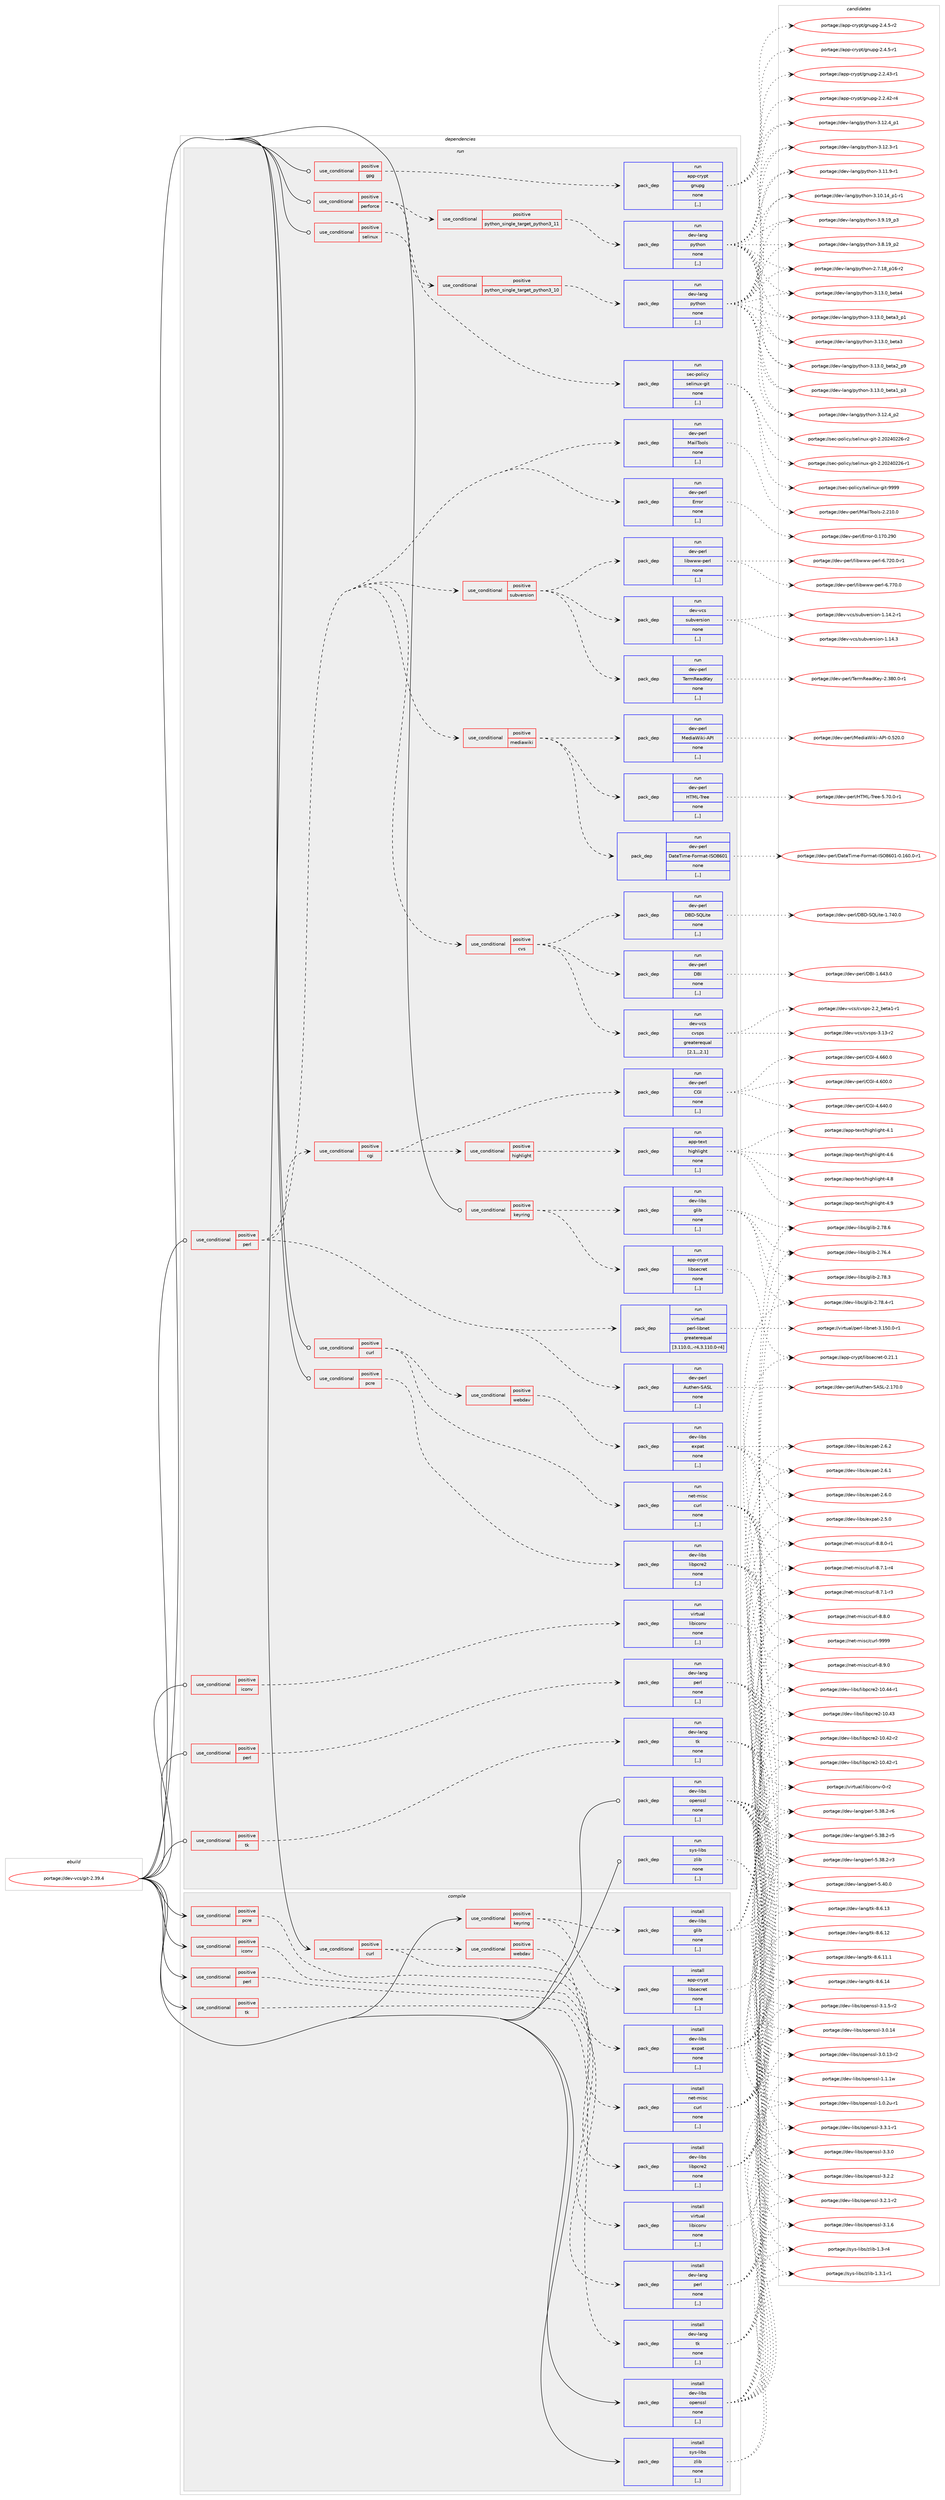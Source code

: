 digraph prolog {

# *************
# Graph options
# *************

newrank=true;
concentrate=true;
compound=true;
graph [rankdir=LR,fontname=Helvetica,fontsize=10,ranksep=1.5];#, ranksep=2.5, nodesep=0.2];
edge  [arrowhead=vee];
node  [fontname=Helvetica,fontsize=10];

# **********
# The ebuild
# **********

subgraph cluster_leftcol {
color=gray;
label=<<i>ebuild</i>>;
id [label="portage://dev-vcs/git-2.39.4", color=red, width=4, href="../dev-vcs/git-2.39.4.svg"];
}

# ****************
# The dependencies
# ****************

subgraph cluster_midcol {
color=gray;
label=<<i>dependencies</i>>;
subgraph cluster_compile {
fillcolor="#eeeeee";
style=filled;
label=<<i>compile</i>>;
subgraph cond62361 {
dependency221526 [label=<<TABLE BORDER="0" CELLBORDER="1" CELLSPACING="0" CELLPADDING="4"><TR><TD ROWSPAN="3" CELLPADDING="10">use_conditional</TD></TR><TR><TD>positive</TD></TR><TR><TD>curl</TD></TR></TABLE>>, shape=none, color=red];
subgraph pack157703 {
dependency221527 [label=<<TABLE BORDER="0" CELLBORDER="1" CELLSPACING="0" CELLPADDING="4" WIDTH="220"><TR><TD ROWSPAN="6" CELLPADDING="30">pack_dep</TD></TR><TR><TD WIDTH="110">install</TD></TR><TR><TD>net-misc</TD></TR><TR><TD>curl</TD></TR><TR><TD>none</TD></TR><TR><TD>[,,]</TD></TR></TABLE>>, shape=none, color=blue];
}
dependency221526:e -> dependency221527:w [weight=20,style="dashed",arrowhead="vee"];
subgraph cond62362 {
dependency221528 [label=<<TABLE BORDER="0" CELLBORDER="1" CELLSPACING="0" CELLPADDING="4"><TR><TD ROWSPAN="3" CELLPADDING="10">use_conditional</TD></TR><TR><TD>positive</TD></TR><TR><TD>webdav</TD></TR></TABLE>>, shape=none, color=red];
subgraph pack157704 {
dependency221529 [label=<<TABLE BORDER="0" CELLBORDER="1" CELLSPACING="0" CELLPADDING="4" WIDTH="220"><TR><TD ROWSPAN="6" CELLPADDING="30">pack_dep</TD></TR><TR><TD WIDTH="110">install</TD></TR><TR><TD>dev-libs</TD></TR><TR><TD>expat</TD></TR><TR><TD>none</TD></TR><TR><TD>[,,]</TD></TR></TABLE>>, shape=none, color=blue];
}
dependency221528:e -> dependency221529:w [weight=20,style="dashed",arrowhead="vee"];
}
dependency221526:e -> dependency221528:w [weight=20,style="dashed",arrowhead="vee"];
}
id:e -> dependency221526:w [weight=20,style="solid",arrowhead="vee"];
subgraph cond62363 {
dependency221530 [label=<<TABLE BORDER="0" CELLBORDER="1" CELLSPACING="0" CELLPADDING="4"><TR><TD ROWSPAN="3" CELLPADDING="10">use_conditional</TD></TR><TR><TD>positive</TD></TR><TR><TD>iconv</TD></TR></TABLE>>, shape=none, color=red];
subgraph pack157705 {
dependency221531 [label=<<TABLE BORDER="0" CELLBORDER="1" CELLSPACING="0" CELLPADDING="4" WIDTH="220"><TR><TD ROWSPAN="6" CELLPADDING="30">pack_dep</TD></TR><TR><TD WIDTH="110">install</TD></TR><TR><TD>virtual</TD></TR><TR><TD>libiconv</TD></TR><TR><TD>none</TD></TR><TR><TD>[,,]</TD></TR></TABLE>>, shape=none, color=blue];
}
dependency221530:e -> dependency221531:w [weight=20,style="dashed",arrowhead="vee"];
}
id:e -> dependency221530:w [weight=20,style="solid",arrowhead="vee"];
subgraph cond62364 {
dependency221532 [label=<<TABLE BORDER="0" CELLBORDER="1" CELLSPACING="0" CELLPADDING="4"><TR><TD ROWSPAN="3" CELLPADDING="10">use_conditional</TD></TR><TR><TD>positive</TD></TR><TR><TD>keyring</TD></TR></TABLE>>, shape=none, color=red];
subgraph pack157706 {
dependency221533 [label=<<TABLE BORDER="0" CELLBORDER="1" CELLSPACING="0" CELLPADDING="4" WIDTH="220"><TR><TD ROWSPAN="6" CELLPADDING="30">pack_dep</TD></TR><TR><TD WIDTH="110">install</TD></TR><TR><TD>app-crypt</TD></TR><TR><TD>libsecret</TD></TR><TR><TD>none</TD></TR><TR><TD>[,,]</TD></TR></TABLE>>, shape=none, color=blue];
}
dependency221532:e -> dependency221533:w [weight=20,style="dashed",arrowhead="vee"];
subgraph pack157707 {
dependency221534 [label=<<TABLE BORDER="0" CELLBORDER="1" CELLSPACING="0" CELLPADDING="4" WIDTH="220"><TR><TD ROWSPAN="6" CELLPADDING="30">pack_dep</TD></TR><TR><TD WIDTH="110">install</TD></TR><TR><TD>dev-libs</TD></TR><TR><TD>glib</TD></TR><TR><TD>none</TD></TR><TR><TD>[,,]</TD></TR></TABLE>>, shape=none, color=blue];
}
dependency221532:e -> dependency221534:w [weight=20,style="dashed",arrowhead="vee"];
}
id:e -> dependency221532:w [weight=20,style="solid",arrowhead="vee"];
subgraph cond62365 {
dependency221535 [label=<<TABLE BORDER="0" CELLBORDER="1" CELLSPACING="0" CELLPADDING="4"><TR><TD ROWSPAN="3" CELLPADDING="10">use_conditional</TD></TR><TR><TD>positive</TD></TR><TR><TD>pcre</TD></TR></TABLE>>, shape=none, color=red];
subgraph pack157708 {
dependency221536 [label=<<TABLE BORDER="0" CELLBORDER="1" CELLSPACING="0" CELLPADDING="4" WIDTH="220"><TR><TD ROWSPAN="6" CELLPADDING="30">pack_dep</TD></TR><TR><TD WIDTH="110">install</TD></TR><TR><TD>dev-libs</TD></TR><TR><TD>libpcre2</TD></TR><TR><TD>none</TD></TR><TR><TD>[,,]</TD></TR></TABLE>>, shape=none, color=blue];
}
dependency221535:e -> dependency221536:w [weight=20,style="dashed",arrowhead="vee"];
}
id:e -> dependency221535:w [weight=20,style="solid",arrowhead="vee"];
subgraph cond62366 {
dependency221537 [label=<<TABLE BORDER="0" CELLBORDER="1" CELLSPACING="0" CELLPADDING="4"><TR><TD ROWSPAN="3" CELLPADDING="10">use_conditional</TD></TR><TR><TD>positive</TD></TR><TR><TD>perl</TD></TR></TABLE>>, shape=none, color=red];
subgraph pack157709 {
dependency221538 [label=<<TABLE BORDER="0" CELLBORDER="1" CELLSPACING="0" CELLPADDING="4" WIDTH="220"><TR><TD ROWSPAN="6" CELLPADDING="30">pack_dep</TD></TR><TR><TD WIDTH="110">install</TD></TR><TR><TD>dev-lang</TD></TR><TR><TD>perl</TD></TR><TR><TD>none</TD></TR><TR><TD>[,,]</TD></TR></TABLE>>, shape=none, color=blue];
}
dependency221537:e -> dependency221538:w [weight=20,style="dashed",arrowhead="vee"];
}
id:e -> dependency221537:w [weight=20,style="solid",arrowhead="vee"];
subgraph cond62367 {
dependency221539 [label=<<TABLE BORDER="0" CELLBORDER="1" CELLSPACING="0" CELLPADDING="4"><TR><TD ROWSPAN="3" CELLPADDING="10">use_conditional</TD></TR><TR><TD>positive</TD></TR><TR><TD>tk</TD></TR></TABLE>>, shape=none, color=red];
subgraph pack157710 {
dependency221540 [label=<<TABLE BORDER="0" CELLBORDER="1" CELLSPACING="0" CELLPADDING="4" WIDTH="220"><TR><TD ROWSPAN="6" CELLPADDING="30">pack_dep</TD></TR><TR><TD WIDTH="110">install</TD></TR><TR><TD>dev-lang</TD></TR><TR><TD>tk</TD></TR><TR><TD>none</TD></TR><TR><TD>[,,]</TD></TR></TABLE>>, shape=none, color=blue];
}
dependency221539:e -> dependency221540:w [weight=20,style="dashed",arrowhead="vee"];
}
id:e -> dependency221539:w [weight=20,style="solid",arrowhead="vee"];
subgraph pack157711 {
dependency221541 [label=<<TABLE BORDER="0" CELLBORDER="1" CELLSPACING="0" CELLPADDING="4" WIDTH="220"><TR><TD ROWSPAN="6" CELLPADDING="30">pack_dep</TD></TR><TR><TD WIDTH="110">install</TD></TR><TR><TD>dev-libs</TD></TR><TR><TD>openssl</TD></TR><TR><TD>none</TD></TR><TR><TD>[,,]</TD></TR></TABLE>>, shape=none, color=blue];
}
id:e -> dependency221541:w [weight=20,style="solid",arrowhead="vee"];
subgraph pack157712 {
dependency221542 [label=<<TABLE BORDER="0" CELLBORDER="1" CELLSPACING="0" CELLPADDING="4" WIDTH="220"><TR><TD ROWSPAN="6" CELLPADDING="30">pack_dep</TD></TR><TR><TD WIDTH="110">install</TD></TR><TR><TD>sys-libs</TD></TR><TR><TD>zlib</TD></TR><TR><TD>none</TD></TR><TR><TD>[,,]</TD></TR></TABLE>>, shape=none, color=blue];
}
id:e -> dependency221542:w [weight=20,style="solid",arrowhead="vee"];
}
subgraph cluster_compileandrun {
fillcolor="#eeeeee";
style=filled;
label=<<i>compile and run</i>>;
}
subgraph cluster_run {
fillcolor="#eeeeee";
style=filled;
label=<<i>run</i>>;
subgraph cond62368 {
dependency221543 [label=<<TABLE BORDER="0" CELLBORDER="1" CELLSPACING="0" CELLPADDING="4"><TR><TD ROWSPAN="3" CELLPADDING="10">use_conditional</TD></TR><TR><TD>positive</TD></TR><TR><TD>curl</TD></TR></TABLE>>, shape=none, color=red];
subgraph pack157713 {
dependency221544 [label=<<TABLE BORDER="0" CELLBORDER="1" CELLSPACING="0" CELLPADDING="4" WIDTH="220"><TR><TD ROWSPAN="6" CELLPADDING="30">pack_dep</TD></TR><TR><TD WIDTH="110">run</TD></TR><TR><TD>net-misc</TD></TR><TR><TD>curl</TD></TR><TR><TD>none</TD></TR><TR><TD>[,,]</TD></TR></TABLE>>, shape=none, color=blue];
}
dependency221543:e -> dependency221544:w [weight=20,style="dashed",arrowhead="vee"];
subgraph cond62369 {
dependency221545 [label=<<TABLE BORDER="0" CELLBORDER="1" CELLSPACING="0" CELLPADDING="4"><TR><TD ROWSPAN="3" CELLPADDING="10">use_conditional</TD></TR><TR><TD>positive</TD></TR><TR><TD>webdav</TD></TR></TABLE>>, shape=none, color=red];
subgraph pack157714 {
dependency221546 [label=<<TABLE BORDER="0" CELLBORDER="1" CELLSPACING="0" CELLPADDING="4" WIDTH="220"><TR><TD ROWSPAN="6" CELLPADDING="30">pack_dep</TD></TR><TR><TD WIDTH="110">run</TD></TR><TR><TD>dev-libs</TD></TR><TR><TD>expat</TD></TR><TR><TD>none</TD></TR><TR><TD>[,,]</TD></TR></TABLE>>, shape=none, color=blue];
}
dependency221545:e -> dependency221546:w [weight=20,style="dashed",arrowhead="vee"];
}
dependency221543:e -> dependency221545:w [weight=20,style="dashed",arrowhead="vee"];
}
id:e -> dependency221543:w [weight=20,style="solid",arrowhead="odot"];
subgraph cond62370 {
dependency221547 [label=<<TABLE BORDER="0" CELLBORDER="1" CELLSPACING="0" CELLPADDING="4"><TR><TD ROWSPAN="3" CELLPADDING="10">use_conditional</TD></TR><TR><TD>positive</TD></TR><TR><TD>gpg</TD></TR></TABLE>>, shape=none, color=red];
subgraph pack157715 {
dependency221548 [label=<<TABLE BORDER="0" CELLBORDER="1" CELLSPACING="0" CELLPADDING="4" WIDTH="220"><TR><TD ROWSPAN="6" CELLPADDING="30">pack_dep</TD></TR><TR><TD WIDTH="110">run</TD></TR><TR><TD>app-crypt</TD></TR><TR><TD>gnupg</TD></TR><TR><TD>none</TD></TR><TR><TD>[,,]</TD></TR></TABLE>>, shape=none, color=blue];
}
dependency221547:e -> dependency221548:w [weight=20,style="dashed",arrowhead="vee"];
}
id:e -> dependency221547:w [weight=20,style="solid",arrowhead="odot"];
subgraph cond62371 {
dependency221549 [label=<<TABLE BORDER="0" CELLBORDER="1" CELLSPACING="0" CELLPADDING="4"><TR><TD ROWSPAN="3" CELLPADDING="10">use_conditional</TD></TR><TR><TD>positive</TD></TR><TR><TD>iconv</TD></TR></TABLE>>, shape=none, color=red];
subgraph pack157716 {
dependency221550 [label=<<TABLE BORDER="0" CELLBORDER="1" CELLSPACING="0" CELLPADDING="4" WIDTH="220"><TR><TD ROWSPAN="6" CELLPADDING="30">pack_dep</TD></TR><TR><TD WIDTH="110">run</TD></TR><TR><TD>virtual</TD></TR><TR><TD>libiconv</TD></TR><TR><TD>none</TD></TR><TR><TD>[,,]</TD></TR></TABLE>>, shape=none, color=blue];
}
dependency221549:e -> dependency221550:w [weight=20,style="dashed",arrowhead="vee"];
}
id:e -> dependency221549:w [weight=20,style="solid",arrowhead="odot"];
subgraph cond62372 {
dependency221551 [label=<<TABLE BORDER="0" CELLBORDER="1" CELLSPACING="0" CELLPADDING="4"><TR><TD ROWSPAN="3" CELLPADDING="10">use_conditional</TD></TR><TR><TD>positive</TD></TR><TR><TD>keyring</TD></TR></TABLE>>, shape=none, color=red];
subgraph pack157717 {
dependency221552 [label=<<TABLE BORDER="0" CELLBORDER="1" CELLSPACING="0" CELLPADDING="4" WIDTH="220"><TR><TD ROWSPAN="6" CELLPADDING="30">pack_dep</TD></TR><TR><TD WIDTH="110">run</TD></TR><TR><TD>app-crypt</TD></TR><TR><TD>libsecret</TD></TR><TR><TD>none</TD></TR><TR><TD>[,,]</TD></TR></TABLE>>, shape=none, color=blue];
}
dependency221551:e -> dependency221552:w [weight=20,style="dashed",arrowhead="vee"];
subgraph pack157718 {
dependency221553 [label=<<TABLE BORDER="0" CELLBORDER="1" CELLSPACING="0" CELLPADDING="4" WIDTH="220"><TR><TD ROWSPAN="6" CELLPADDING="30">pack_dep</TD></TR><TR><TD WIDTH="110">run</TD></TR><TR><TD>dev-libs</TD></TR><TR><TD>glib</TD></TR><TR><TD>none</TD></TR><TR><TD>[,,]</TD></TR></TABLE>>, shape=none, color=blue];
}
dependency221551:e -> dependency221553:w [weight=20,style="dashed",arrowhead="vee"];
}
id:e -> dependency221551:w [weight=20,style="solid",arrowhead="odot"];
subgraph cond62373 {
dependency221554 [label=<<TABLE BORDER="0" CELLBORDER="1" CELLSPACING="0" CELLPADDING="4"><TR><TD ROWSPAN="3" CELLPADDING="10">use_conditional</TD></TR><TR><TD>positive</TD></TR><TR><TD>pcre</TD></TR></TABLE>>, shape=none, color=red];
subgraph pack157719 {
dependency221555 [label=<<TABLE BORDER="0" CELLBORDER="1" CELLSPACING="0" CELLPADDING="4" WIDTH="220"><TR><TD ROWSPAN="6" CELLPADDING="30">pack_dep</TD></TR><TR><TD WIDTH="110">run</TD></TR><TR><TD>dev-libs</TD></TR><TR><TD>libpcre2</TD></TR><TR><TD>none</TD></TR><TR><TD>[,,]</TD></TR></TABLE>>, shape=none, color=blue];
}
dependency221554:e -> dependency221555:w [weight=20,style="dashed",arrowhead="vee"];
}
id:e -> dependency221554:w [weight=20,style="solid",arrowhead="odot"];
subgraph cond62374 {
dependency221556 [label=<<TABLE BORDER="0" CELLBORDER="1" CELLSPACING="0" CELLPADDING="4"><TR><TD ROWSPAN="3" CELLPADDING="10">use_conditional</TD></TR><TR><TD>positive</TD></TR><TR><TD>perforce</TD></TR></TABLE>>, shape=none, color=red];
subgraph cond62375 {
dependency221557 [label=<<TABLE BORDER="0" CELLBORDER="1" CELLSPACING="0" CELLPADDING="4"><TR><TD ROWSPAN="3" CELLPADDING="10">use_conditional</TD></TR><TR><TD>positive</TD></TR><TR><TD>python_single_target_python3_10</TD></TR></TABLE>>, shape=none, color=red];
subgraph pack157720 {
dependency221558 [label=<<TABLE BORDER="0" CELLBORDER="1" CELLSPACING="0" CELLPADDING="4" WIDTH="220"><TR><TD ROWSPAN="6" CELLPADDING="30">pack_dep</TD></TR><TR><TD WIDTH="110">run</TD></TR><TR><TD>dev-lang</TD></TR><TR><TD>python</TD></TR><TR><TD>none</TD></TR><TR><TD>[,,]</TD></TR></TABLE>>, shape=none, color=blue];
}
dependency221557:e -> dependency221558:w [weight=20,style="dashed",arrowhead="vee"];
}
dependency221556:e -> dependency221557:w [weight=20,style="dashed",arrowhead="vee"];
subgraph cond62376 {
dependency221559 [label=<<TABLE BORDER="0" CELLBORDER="1" CELLSPACING="0" CELLPADDING="4"><TR><TD ROWSPAN="3" CELLPADDING="10">use_conditional</TD></TR><TR><TD>positive</TD></TR><TR><TD>python_single_target_python3_11</TD></TR></TABLE>>, shape=none, color=red];
subgraph pack157721 {
dependency221560 [label=<<TABLE BORDER="0" CELLBORDER="1" CELLSPACING="0" CELLPADDING="4" WIDTH="220"><TR><TD ROWSPAN="6" CELLPADDING="30">pack_dep</TD></TR><TR><TD WIDTH="110">run</TD></TR><TR><TD>dev-lang</TD></TR><TR><TD>python</TD></TR><TR><TD>none</TD></TR><TR><TD>[,,]</TD></TR></TABLE>>, shape=none, color=blue];
}
dependency221559:e -> dependency221560:w [weight=20,style="dashed",arrowhead="vee"];
}
dependency221556:e -> dependency221559:w [weight=20,style="dashed",arrowhead="vee"];
}
id:e -> dependency221556:w [weight=20,style="solid",arrowhead="odot"];
subgraph cond62377 {
dependency221561 [label=<<TABLE BORDER="0" CELLBORDER="1" CELLSPACING="0" CELLPADDING="4"><TR><TD ROWSPAN="3" CELLPADDING="10">use_conditional</TD></TR><TR><TD>positive</TD></TR><TR><TD>perl</TD></TR></TABLE>>, shape=none, color=red];
subgraph pack157722 {
dependency221562 [label=<<TABLE BORDER="0" CELLBORDER="1" CELLSPACING="0" CELLPADDING="4" WIDTH="220"><TR><TD ROWSPAN="6" CELLPADDING="30">pack_dep</TD></TR><TR><TD WIDTH="110">run</TD></TR><TR><TD>dev-lang</TD></TR><TR><TD>perl</TD></TR><TR><TD>none</TD></TR><TR><TD>[,,]</TD></TR></TABLE>>, shape=none, color=blue];
}
dependency221561:e -> dependency221562:w [weight=20,style="dashed",arrowhead="vee"];
}
id:e -> dependency221561:w [weight=20,style="solid",arrowhead="odot"];
subgraph cond62378 {
dependency221563 [label=<<TABLE BORDER="0" CELLBORDER="1" CELLSPACING="0" CELLPADDING="4"><TR><TD ROWSPAN="3" CELLPADDING="10">use_conditional</TD></TR><TR><TD>positive</TD></TR><TR><TD>perl</TD></TR></TABLE>>, shape=none, color=red];
subgraph pack157723 {
dependency221564 [label=<<TABLE BORDER="0" CELLBORDER="1" CELLSPACING="0" CELLPADDING="4" WIDTH="220"><TR><TD ROWSPAN="6" CELLPADDING="30">pack_dep</TD></TR><TR><TD WIDTH="110">run</TD></TR><TR><TD>dev-perl</TD></TR><TR><TD>Error</TD></TR><TR><TD>none</TD></TR><TR><TD>[,,]</TD></TR></TABLE>>, shape=none, color=blue];
}
dependency221563:e -> dependency221564:w [weight=20,style="dashed",arrowhead="vee"];
subgraph pack157724 {
dependency221565 [label=<<TABLE BORDER="0" CELLBORDER="1" CELLSPACING="0" CELLPADDING="4" WIDTH="220"><TR><TD ROWSPAN="6" CELLPADDING="30">pack_dep</TD></TR><TR><TD WIDTH="110">run</TD></TR><TR><TD>dev-perl</TD></TR><TR><TD>MailTools</TD></TR><TR><TD>none</TD></TR><TR><TD>[,,]</TD></TR></TABLE>>, shape=none, color=blue];
}
dependency221563:e -> dependency221565:w [weight=20,style="dashed",arrowhead="vee"];
subgraph pack157725 {
dependency221566 [label=<<TABLE BORDER="0" CELLBORDER="1" CELLSPACING="0" CELLPADDING="4" WIDTH="220"><TR><TD ROWSPAN="6" CELLPADDING="30">pack_dep</TD></TR><TR><TD WIDTH="110">run</TD></TR><TR><TD>dev-perl</TD></TR><TR><TD>Authen-SASL</TD></TR><TR><TD>none</TD></TR><TR><TD>[,,]</TD></TR></TABLE>>, shape=none, color=blue];
}
dependency221563:e -> dependency221566:w [weight=20,style="dashed",arrowhead="vee"];
subgraph pack157726 {
dependency221567 [label=<<TABLE BORDER="0" CELLBORDER="1" CELLSPACING="0" CELLPADDING="4" WIDTH="220"><TR><TD ROWSPAN="6" CELLPADDING="30">pack_dep</TD></TR><TR><TD WIDTH="110">run</TD></TR><TR><TD>virtual</TD></TR><TR><TD>perl-libnet</TD></TR><TR><TD>greaterequal</TD></TR><TR><TD>[3.110.0,,-r4,3.110.0-r4]</TD></TR></TABLE>>, shape=none, color=blue];
}
dependency221563:e -> dependency221567:w [weight=20,style="dashed",arrowhead="vee"];
subgraph cond62379 {
dependency221568 [label=<<TABLE BORDER="0" CELLBORDER="1" CELLSPACING="0" CELLPADDING="4"><TR><TD ROWSPAN="3" CELLPADDING="10">use_conditional</TD></TR><TR><TD>positive</TD></TR><TR><TD>cgi</TD></TR></TABLE>>, shape=none, color=red];
subgraph pack157727 {
dependency221569 [label=<<TABLE BORDER="0" CELLBORDER="1" CELLSPACING="0" CELLPADDING="4" WIDTH="220"><TR><TD ROWSPAN="6" CELLPADDING="30">pack_dep</TD></TR><TR><TD WIDTH="110">run</TD></TR><TR><TD>dev-perl</TD></TR><TR><TD>CGI</TD></TR><TR><TD>none</TD></TR><TR><TD>[,,]</TD></TR></TABLE>>, shape=none, color=blue];
}
dependency221568:e -> dependency221569:w [weight=20,style="dashed",arrowhead="vee"];
subgraph cond62380 {
dependency221570 [label=<<TABLE BORDER="0" CELLBORDER="1" CELLSPACING="0" CELLPADDING="4"><TR><TD ROWSPAN="3" CELLPADDING="10">use_conditional</TD></TR><TR><TD>positive</TD></TR><TR><TD>highlight</TD></TR></TABLE>>, shape=none, color=red];
subgraph pack157728 {
dependency221571 [label=<<TABLE BORDER="0" CELLBORDER="1" CELLSPACING="0" CELLPADDING="4" WIDTH="220"><TR><TD ROWSPAN="6" CELLPADDING="30">pack_dep</TD></TR><TR><TD WIDTH="110">run</TD></TR><TR><TD>app-text</TD></TR><TR><TD>highlight</TD></TR><TR><TD>none</TD></TR><TR><TD>[,,]</TD></TR></TABLE>>, shape=none, color=blue];
}
dependency221570:e -> dependency221571:w [weight=20,style="dashed",arrowhead="vee"];
}
dependency221568:e -> dependency221570:w [weight=20,style="dashed",arrowhead="vee"];
}
dependency221563:e -> dependency221568:w [weight=20,style="dashed",arrowhead="vee"];
subgraph cond62381 {
dependency221572 [label=<<TABLE BORDER="0" CELLBORDER="1" CELLSPACING="0" CELLPADDING="4"><TR><TD ROWSPAN="3" CELLPADDING="10">use_conditional</TD></TR><TR><TD>positive</TD></TR><TR><TD>cvs</TD></TR></TABLE>>, shape=none, color=red];
subgraph pack157729 {
dependency221573 [label=<<TABLE BORDER="0" CELLBORDER="1" CELLSPACING="0" CELLPADDING="4" WIDTH="220"><TR><TD ROWSPAN="6" CELLPADDING="30">pack_dep</TD></TR><TR><TD WIDTH="110">run</TD></TR><TR><TD>dev-vcs</TD></TR><TR><TD>cvsps</TD></TR><TR><TD>greaterequal</TD></TR><TR><TD>[2.1,,,2.1]</TD></TR></TABLE>>, shape=none, color=blue];
}
dependency221572:e -> dependency221573:w [weight=20,style="dashed",arrowhead="vee"];
subgraph pack157730 {
dependency221574 [label=<<TABLE BORDER="0" CELLBORDER="1" CELLSPACING="0" CELLPADDING="4" WIDTH="220"><TR><TD ROWSPAN="6" CELLPADDING="30">pack_dep</TD></TR><TR><TD WIDTH="110">run</TD></TR><TR><TD>dev-perl</TD></TR><TR><TD>DBI</TD></TR><TR><TD>none</TD></TR><TR><TD>[,,]</TD></TR></TABLE>>, shape=none, color=blue];
}
dependency221572:e -> dependency221574:w [weight=20,style="dashed",arrowhead="vee"];
subgraph pack157731 {
dependency221575 [label=<<TABLE BORDER="0" CELLBORDER="1" CELLSPACING="0" CELLPADDING="4" WIDTH="220"><TR><TD ROWSPAN="6" CELLPADDING="30">pack_dep</TD></TR><TR><TD WIDTH="110">run</TD></TR><TR><TD>dev-perl</TD></TR><TR><TD>DBD-SQLite</TD></TR><TR><TD>none</TD></TR><TR><TD>[,,]</TD></TR></TABLE>>, shape=none, color=blue];
}
dependency221572:e -> dependency221575:w [weight=20,style="dashed",arrowhead="vee"];
}
dependency221563:e -> dependency221572:w [weight=20,style="dashed",arrowhead="vee"];
subgraph cond62382 {
dependency221576 [label=<<TABLE BORDER="0" CELLBORDER="1" CELLSPACING="0" CELLPADDING="4"><TR><TD ROWSPAN="3" CELLPADDING="10">use_conditional</TD></TR><TR><TD>positive</TD></TR><TR><TD>mediawiki</TD></TR></TABLE>>, shape=none, color=red];
subgraph pack157732 {
dependency221577 [label=<<TABLE BORDER="0" CELLBORDER="1" CELLSPACING="0" CELLPADDING="4" WIDTH="220"><TR><TD ROWSPAN="6" CELLPADDING="30">pack_dep</TD></TR><TR><TD WIDTH="110">run</TD></TR><TR><TD>dev-perl</TD></TR><TR><TD>DateTime-Format-ISO8601</TD></TR><TR><TD>none</TD></TR><TR><TD>[,,]</TD></TR></TABLE>>, shape=none, color=blue];
}
dependency221576:e -> dependency221577:w [weight=20,style="dashed",arrowhead="vee"];
subgraph pack157733 {
dependency221578 [label=<<TABLE BORDER="0" CELLBORDER="1" CELLSPACING="0" CELLPADDING="4" WIDTH="220"><TR><TD ROWSPAN="6" CELLPADDING="30">pack_dep</TD></TR><TR><TD WIDTH="110">run</TD></TR><TR><TD>dev-perl</TD></TR><TR><TD>HTML-Tree</TD></TR><TR><TD>none</TD></TR><TR><TD>[,,]</TD></TR></TABLE>>, shape=none, color=blue];
}
dependency221576:e -> dependency221578:w [weight=20,style="dashed",arrowhead="vee"];
subgraph pack157734 {
dependency221579 [label=<<TABLE BORDER="0" CELLBORDER="1" CELLSPACING="0" CELLPADDING="4" WIDTH="220"><TR><TD ROWSPAN="6" CELLPADDING="30">pack_dep</TD></TR><TR><TD WIDTH="110">run</TD></TR><TR><TD>dev-perl</TD></TR><TR><TD>MediaWiki-API</TD></TR><TR><TD>none</TD></TR><TR><TD>[,,]</TD></TR></TABLE>>, shape=none, color=blue];
}
dependency221576:e -> dependency221579:w [weight=20,style="dashed",arrowhead="vee"];
}
dependency221563:e -> dependency221576:w [weight=20,style="dashed",arrowhead="vee"];
subgraph cond62383 {
dependency221580 [label=<<TABLE BORDER="0" CELLBORDER="1" CELLSPACING="0" CELLPADDING="4"><TR><TD ROWSPAN="3" CELLPADDING="10">use_conditional</TD></TR><TR><TD>positive</TD></TR><TR><TD>subversion</TD></TR></TABLE>>, shape=none, color=red];
subgraph pack157735 {
dependency221581 [label=<<TABLE BORDER="0" CELLBORDER="1" CELLSPACING="0" CELLPADDING="4" WIDTH="220"><TR><TD ROWSPAN="6" CELLPADDING="30">pack_dep</TD></TR><TR><TD WIDTH="110">run</TD></TR><TR><TD>dev-vcs</TD></TR><TR><TD>subversion</TD></TR><TR><TD>none</TD></TR><TR><TD>[,,]</TD></TR></TABLE>>, shape=none, color=blue];
}
dependency221580:e -> dependency221581:w [weight=20,style="dashed",arrowhead="vee"];
subgraph pack157736 {
dependency221582 [label=<<TABLE BORDER="0" CELLBORDER="1" CELLSPACING="0" CELLPADDING="4" WIDTH="220"><TR><TD ROWSPAN="6" CELLPADDING="30">pack_dep</TD></TR><TR><TD WIDTH="110">run</TD></TR><TR><TD>dev-perl</TD></TR><TR><TD>libwww-perl</TD></TR><TR><TD>none</TD></TR><TR><TD>[,,]</TD></TR></TABLE>>, shape=none, color=blue];
}
dependency221580:e -> dependency221582:w [weight=20,style="dashed",arrowhead="vee"];
subgraph pack157737 {
dependency221583 [label=<<TABLE BORDER="0" CELLBORDER="1" CELLSPACING="0" CELLPADDING="4" WIDTH="220"><TR><TD ROWSPAN="6" CELLPADDING="30">pack_dep</TD></TR><TR><TD WIDTH="110">run</TD></TR><TR><TD>dev-perl</TD></TR><TR><TD>TermReadKey</TD></TR><TR><TD>none</TD></TR><TR><TD>[,,]</TD></TR></TABLE>>, shape=none, color=blue];
}
dependency221580:e -> dependency221583:w [weight=20,style="dashed",arrowhead="vee"];
}
dependency221563:e -> dependency221580:w [weight=20,style="dashed",arrowhead="vee"];
}
id:e -> dependency221563:w [weight=20,style="solid",arrowhead="odot"];
subgraph cond62384 {
dependency221584 [label=<<TABLE BORDER="0" CELLBORDER="1" CELLSPACING="0" CELLPADDING="4"><TR><TD ROWSPAN="3" CELLPADDING="10">use_conditional</TD></TR><TR><TD>positive</TD></TR><TR><TD>selinux</TD></TR></TABLE>>, shape=none, color=red];
subgraph pack157738 {
dependency221585 [label=<<TABLE BORDER="0" CELLBORDER="1" CELLSPACING="0" CELLPADDING="4" WIDTH="220"><TR><TD ROWSPAN="6" CELLPADDING="30">pack_dep</TD></TR><TR><TD WIDTH="110">run</TD></TR><TR><TD>sec-policy</TD></TR><TR><TD>selinux-git</TD></TR><TR><TD>none</TD></TR><TR><TD>[,,]</TD></TR></TABLE>>, shape=none, color=blue];
}
dependency221584:e -> dependency221585:w [weight=20,style="dashed",arrowhead="vee"];
}
id:e -> dependency221584:w [weight=20,style="solid",arrowhead="odot"];
subgraph cond62385 {
dependency221586 [label=<<TABLE BORDER="0" CELLBORDER="1" CELLSPACING="0" CELLPADDING="4"><TR><TD ROWSPAN="3" CELLPADDING="10">use_conditional</TD></TR><TR><TD>positive</TD></TR><TR><TD>tk</TD></TR></TABLE>>, shape=none, color=red];
subgraph pack157739 {
dependency221587 [label=<<TABLE BORDER="0" CELLBORDER="1" CELLSPACING="0" CELLPADDING="4" WIDTH="220"><TR><TD ROWSPAN="6" CELLPADDING="30">pack_dep</TD></TR><TR><TD WIDTH="110">run</TD></TR><TR><TD>dev-lang</TD></TR><TR><TD>tk</TD></TR><TR><TD>none</TD></TR><TR><TD>[,,]</TD></TR></TABLE>>, shape=none, color=blue];
}
dependency221586:e -> dependency221587:w [weight=20,style="dashed",arrowhead="vee"];
}
id:e -> dependency221586:w [weight=20,style="solid",arrowhead="odot"];
subgraph pack157740 {
dependency221588 [label=<<TABLE BORDER="0" CELLBORDER="1" CELLSPACING="0" CELLPADDING="4" WIDTH="220"><TR><TD ROWSPAN="6" CELLPADDING="30">pack_dep</TD></TR><TR><TD WIDTH="110">run</TD></TR><TR><TD>dev-libs</TD></TR><TR><TD>openssl</TD></TR><TR><TD>none</TD></TR><TR><TD>[,,]</TD></TR></TABLE>>, shape=none, color=blue];
}
id:e -> dependency221588:w [weight=20,style="solid",arrowhead="odot"];
subgraph pack157741 {
dependency221589 [label=<<TABLE BORDER="0" CELLBORDER="1" CELLSPACING="0" CELLPADDING="4" WIDTH="220"><TR><TD ROWSPAN="6" CELLPADDING="30">pack_dep</TD></TR><TR><TD WIDTH="110">run</TD></TR><TR><TD>sys-libs</TD></TR><TR><TD>zlib</TD></TR><TR><TD>none</TD></TR><TR><TD>[,,]</TD></TR></TABLE>>, shape=none, color=blue];
}
id:e -> dependency221589:w [weight=20,style="solid",arrowhead="odot"];
}
}

# **************
# The candidates
# **************

subgraph cluster_choices {
rank=same;
color=gray;
label=<<i>candidates</i>>;

subgraph choice157703 {
color=black;
nodesep=1;
choice110101116451091051159947991171141084557575757 [label="portage://net-misc/curl-9999", color=red, width=4,href="../net-misc/curl-9999.svg"];
choice11010111645109105115994799117114108455646574648 [label="portage://net-misc/curl-8.9.0", color=red, width=4,href="../net-misc/curl-8.9.0.svg"];
choice110101116451091051159947991171141084556465646484511449 [label="portage://net-misc/curl-8.8.0-r1", color=red, width=4,href="../net-misc/curl-8.8.0-r1.svg"];
choice11010111645109105115994799117114108455646564648 [label="portage://net-misc/curl-8.8.0", color=red, width=4,href="../net-misc/curl-8.8.0.svg"];
choice110101116451091051159947991171141084556465546494511452 [label="portage://net-misc/curl-8.7.1-r4", color=red, width=4,href="../net-misc/curl-8.7.1-r4.svg"];
choice110101116451091051159947991171141084556465546494511451 [label="portage://net-misc/curl-8.7.1-r3", color=red, width=4,href="../net-misc/curl-8.7.1-r3.svg"];
dependency221527:e -> choice110101116451091051159947991171141084557575757:w [style=dotted,weight="100"];
dependency221527:e -> choice11010111645109105115994799117114108455646574648:w [style=dotted,weight="100"];
dependency221527:e -> choice110101116451091051159947991171141084556465646484511449:w [style=dotted,weight="100"];
dependency221527:e -> choice11010111645109105115994799117114108455646564648:w [style=dotted,weight="100"];
dependency221527:e -> choice110101116451091051159947991171141084556465546494511452:w [style=dotted,weight="100"];
dependency221527:e -> choice110101116451091051159947991171141084556465546494511451:w [style=dotted,weight="100"];
}
subgraph choice157704 {
color=black;
nodesep=1;
choice10010111845108105981154710112011297116455046544650 [label="portage://dev-libs/expat-2.6.2", color=red, width=4,href="../dev-libs/expat-2.6.2.svg"];
choice10010111845108105981154710112011297116455046544649 [label="portage://dev-libs/expat-2.6.1", color=red, width=4,href="../dev-libs/expat-2.6.1.svg"];
choice10010111845108105981154710112011297116455046544648 [label="portage://dev-libs/expat-2.6.0", color=red, width=4,href="../dev-libs/expat-2.6.0.svg"];
choice10010111845108105981154710112011297116455046534648 [label="portage://dev-libs/expat-2.5.0", color=red, width=4,href="../dev-libs/expat-2.5.0.svg"];
dependency221529:e -> choice10010111845108105981154710112011297116455046544650:w [style=dotted,weight="100"];
dependency221529:e -> choice10010111845108105981154710112011297116455046544649:w [style=dotted,weight="100"];
dependency221529:e -> choice10010111845108105981154710112011297116455046544648:w [style=dotted,weight="100"];
dependency221529:e -> choice10010111845108105981154710112011297116455046534648:w [style=dotted,weight="100"];
}
subgraph choice157705 {
color=black;
nodesep=1;
choice1181051141161179710847108105981059911111011845484511450 [label="portage://virtual/libiconv-0-r2", color=red, width=4,href="../virtual/libiconv-0-r2.svg"];
dependency221531:e -> choice1181051141161179710847108105981059911111011845484511450:w [style=dotted,weight="100"];
}
subgraph choice157706 {
color=black;
nodesep=1;
choice97112112459911412111211647108105981151019911410111645484650494649 [label="portage://app-crypt/libsecret-0.21.1", color=red, width=4,href="../app-crypt/libsecret-0.21.1.svg"];
dependency221533:e -> choice97112112459911412111211647108105981151019911410111645484650494649:w [style=dotted,weight="100"];
}
subgraph choice157707 {
color=black;
nodesep=1;
choice1001011184510810598115471031081059845504655564654 [label="portage://dev-libs/glib-2.78.6", color=red, width=4,href="../dev-libs/glib-2.78.6.svg"];
choice10010111845108105981154710310810598455046555646524511449 [label="portage://dev-libs/glib-2.78.4-r1", color=red, width=4,href="../dev-libs/glib-2.78.4-r1.svg"];
choice1001011184510810598115471031081059845504655564651 [label="portage://dev-libs/glib-2.78.3", color=red, width=4,href="../dev-libs/glib-2.78.3.svg"];
choice1001011184510810598115471031081059845504655544652 [label="portage://dev-libs/glib-2.76.4", color=red, width=4,href="../dev-libs/glib-2.76.4.svg"];
dependency221534:e -> choice1001011184510810598115471031081059845504655564654:w [style=dotted,weight="100"];
dependency221534:e -> choice10010111845108105981154710310810598455046555646524511449:w [style=dotted,weight="100"];
dependency221534:e -> choice1001011184510810598115471031081059845504655564651:w [style=dotted,weight="100"];
dependency221534:e -> choice1001011184510810598115471031081059845504655544652:w [style=dotted,weight="100"];
}
subgraph choice157708 {
color=black;
nodesep=1;
choice1001011184510810598115471081059811299114101504549484652524511449 [label="portage://dev-libs/libpcre2-10.44-r1", color=red, width=4,href="../dev-libs/libpcre2-10.44-r1.svg"];
choice100101118451081059811547108105981129911410150454948465251 [label="portage://dev-libs/libpcre2-10.43", color=red, width=4,href="../dev-libs/libpcre2-10.43.svg"];
choice1001011184510810598115471081059811299114101504549484652504511450 [label="portage://dev-libs/libpcre2-10.42-r2", color=red, width=4,href="../dev-libs/libpcre2-10.42-r2.svg"];
choice1001011184510810598115471081059811299114101504549484652504511449 [label="portage://dev-libs/libpcre2-10.42-r1", color=red, width=4,href="../dev-libs/libpcre2-10.42-r1.svg"];
dependency221536:e -> choice1001011184510810598115471081059811299114101504549484652524511449:w [style=dotted,weight="100"];
dependency221536:e -> choice100101118451081059811547108105981129911410150454948465251:w [style=dotted,weight="100"];
dependency221536:e -> choice1001011184510810598115471081059811299114101504549484652504511450:w [style=dotted,weight="100"];
dependency221536:e -> choice1001011184510810598115471081059811299114101504549484652504511449:w [style=dotted,weight="100"];
}
subgraph choice157709 {
color=black;
nodesep=1;
choice10010111845108971101034711210111410845534652484648 [label="portage://dev-lang/perl-5.40.0", color=red, width=4,href="../dev-lang/perl-5.40.0.svg"];
choice100101118451089711010347112101114108455346515646504511454 [label="portage://dev-lang/perl-5.38.2-r6", color=red, width=4,href="../dev-lang/perl-5.38.2-r6.svg"];
choice100101118451089711010347112101114108455346515646504511453 [label="portage://dev-lang/perl-5.38.2-r5", color=red, width=4,href="../dev-lang/perl-5.38.2-r5.svg"];
choice100101118451089711010347112101114108455346515646504511451 [label="portage://dev-lang/perl-5.38.2-r3", color=red, width=4,href="../dev-lang/perl-5.38.2-r3.svg"];
dependency221538:e -> choice10010111845108971101034711210111410845534652484648:w [style=dotted,weight="100"];
dependency221538:e -> choice100101118451089711010347112101114108455346515646504511454:w [style=dotted,weight="100"];
dependency221538:e -> choice100101118451089711010347112101114108455346515646504511453:w [style=dotted,weight="100"];
dependency221538:e -> choice100101118451089711010347112101114108455346515646504511451:w [style=dotted,weight="100"];
}
subgraph choice157710 {
color=black;
nodesep=1;
choice10010111845108971101034711610745564654464952 [label="portage://dev-lang/tk-8.6.14", color=red, width=4,href="../dev-lang/tk-8.6.14.svg"];
choice10010111845108971101034711610745564654464951 [label="portage://dev-lang/tk-8.6.13", color=red, width=4,href="../dev-lang/tk-8.6.13.svg"];
choice10010111845108971101034711610745564654464950 [label="portage://dev-lang/tk-8.6.12", color=red, width=4,href="../dev-lang/tk-8.6.12.svg"];
choice100101118451089711010347116107455646544649494649 [label="portage://dev-lang/tk-8.6.11.1", color=red, width=4,href="../dev-lang/tk-8.6.11.1.svg"];
dependency221540:e -> choice10010111845108971101034711610745564654464952:w [style=dotted,weight="100"];
dependency221540:e -> choice10010111845108971101034711610745564654464951:w [style=dotted,weight="100"];
dependency221540:e -> choice10010111845108971101034711610745564654464950:w [style=dotted,weight="100"];
dependency221540:e -> choice100101118451089711010347116107455646544649494649:w [style=dotted,weight="100"];
}
subgraph choice157711 {
color=black;
nodesep=1;
choice1001011184510810598115471111121011101151151084551465146494511449 [label="portage://dev-libs/openssl-3.3.1-r1", color=red, width=4,href="../dev-libs/openssl-3.3.1-r1.svg"];
choice100101118451081059811547111112101110115115108455146514648 [label="portage://dev-libs/openssl-3.3.0", color=red, width=4,href="../dev-libs/openssl-3.3.0.svg"];
choice100101118451081059811547111112101110115115108455146504650 [label="portage://dev-libs/openssl-3.2.2", color=red, width=4,href="../dev-libs/openssl-3.2.2.svg"];
choice1001011184510810598115471111121011101151151084551465046494511450 [label="portage://dev-libs/openssl-3.2.1-r2", color=red, width=4,href="../dev-libs/openssl-3.2.1-r2.svg"];
choice100101118451081059811547111112101110115115108455146494654 [label="portage://dev-libs/openssl-3.1.6", color=red, width=4,href="../dev-libs/openssl-3.1.6.svg"];
choice1001011184510810598115471111121011101151151084551464946534511450 [label="portage://dev-libs/openssl-3.1.5-r2", color=red, width=4,href="../dev-libs/openssl-3.1.5-r2.svg"];
choice10010111845108105981154711111210111011511510845514648464952 [label="portage://dev-libs/openssl-3.0.14", color=red, width=4,href="../dev-libs/openssl-3.0.14.svg"];
choice100101118451081059811547111112101110115115108455146484649514511450 [label="portage://dev-libs/openssl-3.0.13-r2", color=red, width=4,href="../dev-libs/openssl-3.0.13-r2.svg"];
choice100101118451081059811547111112101110115115108454946494649119 [label="portage://dev-libs/openssl-1.1.1w", color=red, width=4,href="../dev-libs/openssl-1.1.1w.svg"];
choice1001011184510810598115471111121011101151151084549464846501174511449 [label="portage://dev-libs/openssl-1.0.2u-r1", color=red, width=4,href="../dev-libs/openssl-1.0.2u-r1.svg"];
dependency221541:e -> choice1001011184510810598115471111121011101151151084551465146494511449:w [style=dotted,weight="100"];
dependency221541:e -> choice100101118451081059811547111112101110115115108455146514648:w [style=dotted,weight="100"];
dependency221541:e -> choice100101118451081059811547111112101110115115108455146504650:w [style=dotted,weight="100"];
dependency221541:e -> choice1001011184510810598115471111121011101151151084551465046494511450:w [style=dotted,weight="100"];
dependency221541:e -> choice100101118451081059811547111112101110115115108455146494654:w [style=dotted,weight="100"];
dependency221541:e -> choice1001011184510810598115471111121011101151151084551464946534511450:w [style=dotted,weight="100"];
dependency221541:e -> choice10010111845108105981154711111210111011511510845514648464952:w [style=dotted,weight="100"];
dependency221541:e -> choice100101118451081059811547111112101110115115108455146484649514511450:w [style=dotted,weight="100"];
dependency221541:e -> choice100101118451081059811547111112101110115115108454946494649119:w [style=dotted,weight="100"];
dependency221541:e -> choice1001011184510810598115471111121011101151151084549464846501174511449:w [style=dotted,weight="100"];
}
subgraph choice157712 {
color=black;
nodesep=1;
choice115121115451081059811547122108105984549465146494511449 [label="portage://sys-libs/zlib-1.3.1-r1", color=red, width=4,href="../sys-libs/zlib-1.3.1-r1.svg"];
choice11512111545108105981154712210810598454946514511452 [label="portage://sys-libs/zlib-1.3-r4", color=red, width=4,href="../sys-libs/zlib-1.3-r4.svg"];
dependency221542:e -> choice115121115451081059811547122108105984549465146494511449:w [style=dotted,weight="100"];
dependency221542:e -> choice11512111545108105981154712210810598454946514511452:w [style=dotted,weight="100"];
}
subgraph choice157713 {
color=black;
nodesep=1;
choice110101116451091051159947991171141084557575757 [label="portage://net-misc/curl-9999", color=red, width=4,href="../net-misc/curl-9999.svg"];
choice11010111645109105115994799117114108455646574648 [label="portage://net-misc/curl-8.9.0", color=red, width=4,href="../net-misc/curl-8.9.0.svg"];
choice110101116451091051159947991171141084556465646484511449 [label="portage://net-misc/curl-8.8.0-r1", color=red, width=4,href="../net-misc/curl-8.8.0-r1.svg"];
choice11010111645109105115994799117114108455646564648 [label="portage://net-misc/curl-8.8.0", color=red, width=4,href="../net-misc/curl-8.8.0.svg"];
choice110101116451091051159947991171141084556465546494511452 [label="portage://net-misc/curl-8.7.1-r4", color=red, width=4,href="../net-misc/curl-8.7.1-r4.svg"];
choice110101116451091051159947991171141084556465546494511451 [label="portage://net-misc/curl-8.7.1-r3", color=red, width=4,href="../net-misc/curl-8.7.1-r3.svg"];
dependency221544:e -> choice110101116451091051159947991171141084557575757:w [style=dotted,weight="100"];
dependency221544:e -> choice11010111645109105115994799117114108455646574648:w [style=dotted,weight="100"];
dependency221544:e -> choice110101116451091051159947991171141084556465646484511449:w [style=dotted,weight="100"];
dependency221544:e -> choice11010111645109105115994799117114108455646564648:w [style=dotted,weight="100"];
dependency221544:e -> choice110101116451091051159947991171141084556465546494511452:w [style=dotted,weight="100"];
dependency221544:e -> choice110101116451091051159947991171141084556465546494511451:w [style=dotted,weight="100"];
}
subgraph choice157714 {
color=black;
nodesep=1;
choice10010111845108105981154710112011297116455046544650 [label="portage://dev-libs/expat-2.6.2", color=red, width=4,href="../dev-libs/expat-2.6.2.svg"];
choice10010111845108105981154710112011297116455046544649 [label="portage://dev-libs/expat-2.6.1", color=red, width=4,href="../dev-libs/expat-2.6.1.svg"];
choice10010111845108105981154710112011297116455046544648 [label="portage://dev-libs/expat-2.6.0", color=red, width=4,href="../dev-libs/expat-2.6.0.svg"];
choice10010111845108105981154710112011297116455046534648 [label="portage://dev-libs/expat-2.5.0", color=red, width=4,href="../dev-libs/expat-2.5.0.svg"];
dependency221546:e -> choice10010111845108105981154710112011297116455046544650:w [style=dotted,weight="100"];
dependency221546:e -> choice10010111845108105981154710112011297116455046544649:w [style=dotted,weight="100"];
dependency221546:e -> choice10010111845108105981154710112011297116455046544648:w [style=dotted,weight="100"];
dependency221546:e -> choice10010111845108105981154710112011297116455046534648:w [style=dotted,weight="100"];
}
subgraph choice157715 {
color=black;
nodesep=1;
choice971121124599114121112116471031101171121034550465246534511450 [label="portage://app-crypt/gnupg-2.4.5-r2", color=red, width=4,href="../app-crypt/gnupg-2.4.5-r2.svg"];
choice971121124599114121112116471031101171121034550465246534511449 [label="portage://app-crypt/gnupg-2.4.5-r1", color=red, width=4,href="../app-crypt/gnupg-2.4.5-r1.svg"];
choice97112112459911412111211647103110117112103455046504652514511449 [label="portage://app-crypt/gnupg-2.2.43-r1", color=red, width=4,href="../app-crypt/gnupg-2.2.43-r1.svg"];
choice97112112459911412111211647103110117112103455046504652504511452 [label="portage://app-crypt/gnupg-2.2.42-r4", color=red, width=4,href="../app-crypt/gnupg-2.2.42-r4.svg"];
dependency221548:e -> choice971121124599114121112116471031101171121034550465246534511450:w [style=dotted,weight="100"];
dependency221548:e -> choice971121124599114121112116471031101171121034550465246534511449:w [style=dotted,weight="100"];
dependency221548:e -> choice97112112459911412111211647103110117112103455046504652514511449:w [style=dotted,weight="100"];
dependency221548:e -> choice97112112459911412111211647103110117112103455046504652504511452:w [style=dotted,weight="100"];
}
subgraph choice157716 {
color=black;
nodesep=1;
choice1181051141161179710847108105981059911111011845484511450 [label="portage://virtual/libiconv-0-r2", color=red, width=4,href="../virtual/libiconv-0-r2.svg"];
dependency221550:e -> choice1181051141161179710847108105981059911111011845484511450:w [style=dotted,weight="100"];
}
subgraph choice157717 {
color=black;
nodesep=1;
choice97112112459911412111211647108105981151019911410111645484650494649 [label="portage://app-crypt/libsecret-0.21.1", color=red, width=4,href="../app-crypt/libsecret-0.21.1.svg"];
dependency221552:e -> choice97112112459911412111211647108105981151019911410111645484650494649:w [style=dotted,weight="100"];
}
subgraph choice157718 {
color=black;
nodesep=1;
choice1001011184510810598115471031081059845504655564654 [label="portage://dev-libs/glib-2.78.6", color=red, width=4,href="../dev-libs/glib-2.78.6.svg"];
choice10010111845108105981154710310810598455046555646524511449 [label="portage://dev-libs/glib-2.78.4-r1", color=red, width=4,href="../dev-libs/glib-2.78.4-r1.svg"];
choice1001011184510810598115471031081059845504655564651 [label="portage://dev-libs/glib-2.78.3", color=red, width=4,href="../dev-libs/glib-2.78.3.svg"];
choice1001011184510810598115471031081059845504655544652 [label="portage://dev-libs/glib-2.76.4", color=red, width=4,href="../dev-libs/glib-2.76.4.svg"];
dependency221553:e -> choice1001011184510810598115471031081059845504655564654:w [style=dotted,weight="100"];
dependency221553:e -> choice10010111845108105981154710310810598455046555646524511449:w [style=dotted,weight="100"];
dependency221553:e -> choice1001011184510810598115471031081059845504655564651:w [style=dotted,weight="100"];
dependency221553:e -> choice1001011184510810598115471031081059845504655544652:w [style=dotted,weight="100"];
}
subgraph choice157719 {
color=black;
nodesep=1;
choice1001011184510810598115471081059811299114101504549484652524511449 [label="portage://dev-libs/libpcre2-10.44-r1", color=red, width=4,href="../dev-libs/libpcre2-10.44-r1.svg"];
choice100101118451081059811547108105981129911410150454948465251 [label="portage://dev-libs/libpcre2-10.43", color=red, width=4,href="../dev-libs/libpcre2-10.43.svg"];
choice1001011184510810598115471081059811299114101504549484652504511450 [label="portage://dev-libs/libpcre2-10.42-r2", color=red, width=4,href="../dev-libs/libpcre2-10.42-r2.svg"];
choice1001011184510810598115471081059811299114101504549484652504511449 [label="portage://dev-libs/libpcre2-10.42-r1", color=red, width=4,href="../dev-libs/libpcre2-10.42-r1.svg"];
dependency221555:e -> choice1001011184510810598115471081059811299114101504549484652524511449:w [style=dotted,weight="100"];
dependency221555:e -> choice100101118451081059811547108105981129911410150454948465251:w [style=dotted,weight="100"];
dependency221555:e -> choice1001011184510810598115471081059811299114101504549484652504511450:w [style=dotted,weight="100"];
dependency221555:e -> choice1001011184510810598115471081059811299114101504549484652504511449:w [style=dotted,weight="100"];
}
subgraph choice157720 {
color=black;
nodesep=1;
choice1001011184510897110103471121211161041111104551464951464895981011169752 [label="portage://dev-lang/python-3.13.0_beta4", color=red, width=4,href="../dev-lang/python-3.13.0_beta4.svg"];
choice10010111845108971101034711212111610411111045514649514648959810111697519511249 [label="portage://dev-lang/python-3.13.0_beta3_p1", color=red, width=4,href="../dev-lang/python-3.13.0_beta3_p1.svg"];
choice1001011184510897110103471121211161041111104551464951464895981011169751 [label="portage://dev-lang/python-3.13.0_beta3", color=red, width=4,href="../dev-lang/python-3.13.0_beta3.svg"];
choice10010111845108971101034711212111610411111045514649514648959810111697509511257 [label="portage://dev-lang/python-3.13.0_beta2_p9", color=red, width=4,href="../dev-lang/python-3.13.0_beta2_p9.svg"];
choice10010111845108971101034711212111610411111045514649514648959810111697499511251 [label="portage://dev-lang/python-3.13.0_beta1_p3", color=red, width=4,href="../dev-lang/python-3.13.0_beta1_p3.svg"];
choice100101118451089711010347112121116104111110455146495046529511250 [label="portage://dev-lang/python-3.12.4_p2", color=red, width=4,href="../dev-lang/python-3.12.4_p2.svg"];
choice100101118451089711010347112121116104111110455146495046529511249 [label="portage://dev-lang/python-3.12.4_p1", color=red, width=4,href="../dev-lang/python-3.12.4_p1.svg"];
choice100101118451089711010347112121116104111110455146495046514511449 [label="portage://dev-lang/python-3.12.3-r1", color=red, width=4,href="../dev-lang/python-3.12.3-r1.svg"];
choice100101118451089711010347112121116104111110455146494946574511449 [label="portage://dev-lang/python-3.11.9-r1", color=red, width=4,href="../dev-lang/python-3.11.9-r1.svg"];
choice100101118451089711010347112121116104111110455146494846495295112494511449 [label="portage://dev-lang/python-3.10.14_p1-r1", color=red, width=4,href="../dev-lang/python-3.10.14_p1-r1.svg"];
choice100101118451089711010347112121116104111110455146574649579511251 [label="portage://dev-lang/python-3.9.19_p3", color=red, width=4,href="../dev-lang/python-3.9.19_p3.svg"];
choice100101118451089711010347112121116104111110455146564649579511250 [label="portage://dev-lang/python-3.8.19_p2", color=red, width=4,href="../dev-lang/python-3.8.19_p2.svg"];
choice100101118451089711010347112121116104111110455046554649569511249544511450 [label="portage://dev-lang/python-2.7.18_p16-r2", color=red, width=4,href="../dev-lang/python-2.7.18_p16-r2.svg"];
dependency221558:e -> choice1001011184510897110103471121211161041111104551464951464895981011169752:w [style=dotted,weight="100"];
dependency221558:e -> choice10010111845108971101034711212111610411111045514649514648959810111697519511249:w [style=dotted,weight="100"];
dependency221558:e -> choice1001011184510897110103471121211161041111104551464951464895981011169751:w [style=dotted,weight="100"];
dependency221558:e -> choice10010111845108971101034711212111610411111045514649514648959810111697509511257:w [style=dotted,weight="100"];
dependency221558:e -> choice10010111845108971101034711212111610411111045514649514648959810111697499511251:w [style=dotted,weight="100"];
dependency221558:e -> choice100101118451089711010347112121116104111110455146495046529511250:w [style=dotted,weight="100"];
dependency221558:e -> choice100101118451089711010347112121116104111110455146495046529511249:w [style=dotted,weight="100"];
dependency221558:e -> choice100101118451089711010347112121116104111110455146495046514511449:w [style=dotted,weight="100"];
dependency221558:e -> choice100101118451089711010347112121116104111110455146494946574511449:w [style=dotted,weight="100"];
dependency221558:e -> choice100101118451089711010347112121116104111110455146494846495295112494511449:w [style=dotted,weight="100"];
dependency221558:e -> choice100101118451089711010347112121116104111110455146574649579511251:w [style=dotted,weight="100"];
dependency221558:e -> choice100101118451089711010347112121116104111110455146564649579511250:w [style=dotted,weight="100"];
dependency221558:e -> choice100101118451089711010347112121116104111110455046554649569511249544511450:w [style=dotted,weight="100"];
}
subgraph choice157721 {
color=black;
nodesep=1;
choice1001011184510897110103471121211161041111104551464951464895981011169752 [label="portage://dev-lang/python-3.13.0_beta4", color=red, width=4,href="../dev-lang/python-3.13.0_beta4.svg"];
choice10010111845108971101034711212111610411111045514649514648959810111697519511249 [label="portage://dev-lang/python-3.13.0_beta3_p1", color=red, width=4,href="../dev-lang/python-3.13.0_beta3_p1.svg"];
choice1001011184510897110103471121211161041111104551464951464895981011169751 [label="portage://dev-lang/python-3.13.0_beta3", color=red, width=4,href="../dev-lang/python-3.13.0_beta3.svg"];
choice10010111845108971101034711212111610411111045514649514648959810111697509511257 [label="portage://dev-lang/python-3.13.0_beta2_p9", color=red, width=4,href="../dev-lang/python-3.13.0_beta2_p9.svg"];
choice10010111845108971101034711212111610411111045514649514648959810111697499511251 [label="portage://dev-lang/python-3.13.0_beta1_p3", color=red, width=4,href="../dev-lang/python-3.13.0_beta1_p3.svg"];
choice100101118451089711010347112121116104111110455146495046529511250 [label="portage://dev-lang/python-3.12.4_p2", color=red, width=4,href="../dev-lang/python-3.12.4_p2.svg"];
choice100101118451089711010347112121116104111110455146495046529511249 [label="portage://dev-lang/python-3.12.4_p1", color=red, width=4,href="../dev-lang/python-3.12.4_p1.svg"];
choice100101118451089711010347112121116104111110455146495046514511449 [label="portage://dev-lang/python-3.12.3-r1", color=red, width=4,href="../dev-lang/python-3.12.3-r1.svg"];
choice100101118451089711010347112121116104111110455146494946574511449 [label="portage://dev-lang/python-3.11.9-r1", color=red, width=4,href="../dev-lang/python-3.11.9-r1.svg"];
choice100101118451089711010347112121116104111110455146494846495295112494511449 [label="portage://dev-lang/python-3.10.14_p1-r1", color=red, width=4,href="../dev-lang/python-3.10.14_p1-r1.svg"];
choice100101118451089711010347112121116104111110455146574649579511251 [label="portage://dev-lang/python-3.9.19_p3", color=red, width=4,href="../dev-lang/python-3.9.19_p3.svg"];
choice100101118451089711010347112121116104111110455146564649579511250 [label="portage://dev-lang/python-3.8.19_p2", color=red, width=4,href="../dev-lang/python-3.8.19_p2.svg"];
choice100101118451089711010347112121116104111110455046554649569511249544511450 [label="portage://dev-lang/python-2.7.18_p16-r2", color=red, width=4,href="../dev-lang/python-2.7.18_p16-r2.svg"];
dependency221560:e -> choice1001011184510897110103471121211161041111104551464951464895981011169752:w [style=dotted,weight="100"];
dependency221560:e -> choice10010111845108971101034711212111610411111045514649514648959810111697519511249:w [style=dotted,weight="100"];
dependency221560:e -> choice1001011184510897110103471121211161041111104551464951464895981011169751:w [style=dotted,weight="100"];
dependency221560:e -> choice10010111845108971101034711212111610411111045514649514648959810111697509511257:w [style=dotted,weight="100"];
dependency221560:e -> choice10010111845108971101034711212111610411111045514649514648959810111697499511251:w [style=dotted,weight="100"];
dependency221560:e -> choice100101118451089711010347112121116104111110455146495046529511250:w [style=dotted,weight="100"];
dependency221560:e -> choice100101118451089711010347112121116104111110455146495046529511249:w [style=dotted,weight="100"];
dependency221560:e -> choice100101118451089711010347112121116104111110455146495046514511449:w [style=dotted,weight="100"];
dependency221560:e -> choice100101118451089711010347112121116104111110455146494946574511449:w [style=dotted,weight="100"];
dependency221560:e -> choice100101118451089711010347112121116104111110455146494846495295112494511449:w [style=dotted,weight="100"];
dependency221560:e -> choice100101118451089711010347112121116104111110455146574649579511251:w [style=dotted,weight="100"];
dependency221560:e -> choice100101118451089711010347112121116104111110455146564649579511250:w [style=dotted,weight="100"];
dependency221560:e -> choice100101118451089711010347112121116104111110455046554649569511249544511450:w [style=dotted,weight="100"];
}
subgraph choice157722 {
color=black;
nodesep=1;
choice10010111845108971101034711210111410845534652484648 [label="portage://dev-lang/perl-5.40.0", color=red, width=4,href="../dev-lang/perl-5.40.0.svg"];
choice100101118451089711010347112101114108455346515646504511454 [label="portage://dev-lang/perl-5.38.2-r6", color=red, width=4,href="../dev-lang/perl-5.38.2-r6.svg"];
choice100101118451089711010347112101114108455346515646504511453 [label="portage://dev-lang/perl-5.38.2-r5", color=red, width=4,href="../dev-lang/perl-5.38.2-r5.svg"];
choice100101118451089711010347112101114108455346515646504511451 [label="portage://dev-lang/perl-5.38.2-r3", color=red, width=4,href="../dev-lang/perl-5.38.2-r3.svg"];
dependency221562:e -> choice10010111845108971101034711210111410845534652484648:w [style=dotted,weight="100"];
dependency221562:e -> choice100101118451089711010347112101114108455346515646504511454:w [style=dotted,weight="100"];
dependency221562:e -> choice100101118451089711010347112101114108455346515646504511453:w [style=dotted,weight="100"];
dependency221562:e -> choice100101118451089711010347112101114108455346515646504511451:w [style=dotted,weight="100"];
}
subgraph choice157723 {
color=black;
nodesep=1;
choice10010111845112101114108476911411411111445484649554846505748 [label="portage://dev-perl/Error-0.170.290", color=red, width=4,href="../dev-perl/Error-0.170.290.svg"];
dependency221564:e -> choice10010111845112101114108476911411411111445484649554846505748:w [style=dotted,weight="100"];
}
subgraph choice157724 {
color=black;
nodesep=1;
choice10010111845112101114108477797105108841111111081154550465049484648 [label="portage://dev-perl/MailTools-2.210.0", color=red, width=4,href="../dev-perl/MailTools-2.210.0.svg"];
dependency221565:e -> choice10010111845112101114108477797105108841111111081154550465049484648:w [style=dotted,weight="100"];
}
subgraph choice157725 {
color=black;
nodesep=1;
choice10010111845112101114108476511711610410111045836583764550464955484648 [label="portage://dev-perl/Authen-SASL-2.170.0", color=red, width=4,href="../dev-perl/Authen-SASL-2.170.0.svg"];
dependency221566:e -> choice10010111845112101114108476511711610410111045836583764550464955484648:w [style=dotted,weight="100"];
}
subgraph choice157726 {
color=black;
nodesep=1;
choice1181051141161179710847112101114108451081059811010111645514649534846484511449 [label="portage://virtual/perl-libnet-3.150.0-r1", color=red, width=4,href="../virtual/perl-libnet-3.150.0-r1.svg"];
dependency221567:e -> choice1181051141161179710847112101114108451081059811010111645514649534846484511449:w [style=dotted,weight="100"];
}
subgraph choice157727 {
color=black;
nodesep=1;
choice10010111845112101114108476771734552465454484648 [label="portage://dev-perl/CGI-4.660.0", color=red, width=4,href="../dev-perl/CGI-4.660.0.svg"];
choice10010111845112101114108476771734552465452484648 [label="portage://dev-perl/CGI-4.640.0", color=red, width=4,href="../dev-perl/CGI-4.640.0.svg"];
choice10010111845112101114108476771734552465448484648 [label="portage://dev-perl/CGI-4.600.0", color=red, width=4,href="../dev-perl/CGI-4.600.0.svg"];
dependency221569:e -> choice10010111845112101114108476771734552465454484648:w [style=dotted,weight="100"];
dependency221569:e -> choice10010111845112101114108476771734552465452484648:w [style=dotted,weight="100"];
dependency221569:e -> choice10010111845112101114108476771734552465448484648:w [style=dotted,weight="100"];
}
subgraph choice157728 {
color=black;
nodesep=1;
choice97112112451161011201164710410510310410810510310411645524657 [label="portage://app-text/highlight-4.9", color=red, width=4,href="../app-text/highlight-4.9.svg"];
choice97112112451161011201164710410510310410810510310411645524656 [label="portage://app-text/highlight-4.8", color=red, width=4,href="../app-text/highlight-4.8.svg"];
choice97112112451161011201164710410510310410810510310411645524654 [label="portage://app-text/highlight-4.6", color=red, width=4,href="../app-text/highlight-4.6.svg"];
choice97112112451161011201164710410510310410810510310411645524649 [label="portage://app-text/highlight-4.1", color=red, width=4,href="../app-text/highlight-4.1.svg"];
dependency221571:e -> choice97112112451161011201164710410510310410810510310411645524657:w [style=dotted,weight="100"];
dependency221571:e -> choice97112112451161011201164710410510310410810510310411645524656:w [style=dotted,weight="100"];
dependency221571:e -> choice97112112451161011201164710410510310410810510310411645524654:w [style=dotted,weight="100"];
dependency221571:e -> choice97112112451161011201164710410510310410810510310411645524649:w [style=dotted,weight="100"];
}
subgraph choice157729 {
color=black;
nodesep=1;
choice1001011184511899115479911811511211545514649514511450 [label="portage://dev-vcs/cvsps-3.13-r2", color=red, width=4,href="../dev-vcs/cvsps-3.13-r2.svg"];
choice1001011184511899115479911811511211545504650959810111697494511449 [label="portage://dev-vcs/cvsps-2.2_beta1-r1", color=red, width=4,href="../dev-vcs/cvsps-2.2_beta1-r1.svg"];
dependency221573:e -> choice1001011184511899115479911811511211545514649514511450:w [style=dotted,weight="100"];
dependency221573:e -> choice1001011184511899115479911811511211545504650959810111697494511449:w [style=dotted,weight="100"];
}
subgraph choice157730 {
color=black;
nodesep=1;
choice10010111845112101114108476866734549465452514648 [label="portage://dev-perl/DBI-1.643.0", color=red, width=4,href="../dev-perl/DBI-1.643.0.svg"];
dependency221574:e -> choice10010111845112101114108476866734549465452514648:w [style=dotted,weight="100"];
}
subgraph choice157731 {
color=black;
nodesep=1;
choice1001011184511210111410847686668458381761051161014549465552484648 [label="portage://dev-perl/DBD-SQLite-1.740.0", color=red, width=4,href="../dev-perl/DBD-SQLite-1.740.0.svg"];
dependency221575:e -> choice1001011184511210111410847686668458381761051161014549465552484648:w [style=dotted,weight="100"];
}
subgraph choice157732 {
color=black;
nodesep=1;
choice1001011184511210111410847689711610184105109101457011111410997116457383795654484945484649544846484511449 [label="portage://dev-perl/DateTime-Format-ISO8601-0.160.0-r1", color=red, width=4,href="../dev-perl/DateTime-Format-ISO8601-0.160.0-r1.svg"];
dependency221577:e -> choice1001011184511210111410847689711610184105109101457011111410997116457383795654484945484649544846484511449:w [style=dotted,weight="100"];
}
subgraph choice157733 {
color=black;
nodesep=1;
choice1001011184511210111410847728477764584114101101455346554846484511449 [label="portage://dev-perl/HTML-Tree-5.70.0-r1", color=red, width=4,href="../dev-perl/HTML-Tree-5.70.0-r1.svg"];
dependency221578:e -> choice1001011184511210111410847728477764584114101101455346554846484511449:w [style=dotted,weight="100"];
}
subgraph choice157734 {
color=black;
nodesep=1;
choice1001011184511210111410847771011001059787105107105456580734548465350484648 [label="portage://dev-perl/MediaWiki-API-0.520.0", color=red, width=4,href="../dev-perl/MediaWiki-API-0.520.0.svg"];
dependency221579:e -> choice1001011184511210111410847771011001059787105107105456580734548465350484648:w [style=dotted,weight="100"];
}
subgraph choice157735 {
color=black;
nodesep=1;
choice1001011184511899115471151179811810111411510511111045494649524651 [label="portage://dev-vcs/subversion-1.14.3", color=red, width=4,href="../dev-vcs/subversion-1.14.3.svg"];
choice10010111845118991154711511798118101114115105111110454946495246504511449 [label="portage://dev-vcs/subversion-1.14.2-r1", color=red, width=4,href="../dev-vcs/subversion-1.14.2-r1.svg"];
dependency221581:e -> choice1001011184511899115471151179811810111411510511111045494649524651:w [style=dotted,weight="100"];
dependency221581:e -> choice10010111845118991154711511798118101114115105111110454946495246504511449:w [style=dotted,weight="100"];
}
subgraph choice157736 {
color=black;
nodesep=1;
choice100101118451121011141084710810598119119119451121011141084554465555484648 [label="portage://dev-perl/libwww-perl-6.770.0", color=red, width=4,href="../dev-perl/libwww-perl-6.770.0.svg"];
choice1001011184511210111410847108105981191191194511210111410845544655504846484511449 [label="portage://dev-perl/libwww-perl-6.720.0-r1", color=red, width=4,href="../dev-perl/libwww-perl-6.720.0-r1.svg"];
dependency221582:e -> choice100101118451121011141084710810598119119119451121011141084554465555484648:w [style=dotted,weight="100"];
dependency221582:e -> choice1001011184511210111410847108105981191191194511210111410845544655504846484511449:w [style=dotted,weight="100"];
}
subgraph choice157737 {
color=black;
nodesep=1;
choice10010111845112101114108478410111410982101971007510112145504651564846484511449 [label="portage://dev-perl/TermReadKey-2.380.0-r1", color=red, width=4,href="../dev-perl/TermReadKey-2.380.0-r1.svg"];
dependency221583:e -> choice10010111845112101114108478410111410982101971007510112145504651564846484511449:w [style=dotted,weight="100"];
}
subgraph choice157738 {
color=black;
nodesep=1;
choice11510199451121111081059912147115101108105110117120451031051164557575757 [label="portage://sec-policy/selinux-git-9999", color=red, width=4,href="../sec-policy/selinux-git-9999.svg"];
choice115101994511211110810599121471151011081051101171204510310511645504650485052485050544511450 [label="portage://sec-policy/selinux-git-2.20240226-r2", color=red, width=4,href="../sec-policy/selinux-git-2.20240226-r2.svg"];
choice115101994511211110810599121471151011081051101171204510310511645504650485052485050544511449 [label="portage://sec-policy/selinux-git-2.20240226-r1", color=red, width=4,href="../sec-policy/selinux-git-2.20240226-r1.svg"];
dependency221585:e -> choice11510199451121111081059912147115101108105110117120451031051164557575757:w [style=dotted,weight="100"];
dependency221585:e -> choice115101994511211110810599121471151011081051101171204510310511645504650485052485050544511450:w [style=dotted,weight="100"];
dependency221585:e -> choice115101994511211110810599121471151011081051101171204510310511645504650485052485050544511449:w [style=dotted,weight="100"];
}
subgraph choice157739 {
color=black;
nodesep=1;
choice10010111845108971101034711610745564654464952 [label="portage://dev-lang/tk-8.6.14", color=red, width=4,href="../dev-lang/tk-8.6.14.svg"];
choice10010111845108971101034711610745564654464951 [label="portage://dev-lang/tk-8.6.13", color=red, width=4,href="../dev-lang/tk-8.6.13.svg"];
choice10010111845108971101034711610745564654464950 [label="portage://dev-lang/tk-8.6.12", color=red, width=4,href="../dev-lang/tk-8.6.12.svg"];
choice100101118451089711010347116107455646544649494649 [label="portage://dev-lang/tk-8.6.11.1", color=red, width=4,href="../dev-lang/tk-8.6.11.1.svg"];
dependency221587:e -> choice10010111845108971101034711610745564654464952:w [style=dotted,weight="100"];
dependency221587:e -> choice10010111845108971101034711610745564654464951:w [style=dotted,weight="100"];
dependency221587:e -> choice10010111845108971101034711610745564654464950:w [style=dotted,weight="100"];
dependency221587:e -> choice100101118451089711010347116107455646544649494649:w [style=dotted,weight="100"];
}
subgraph choice157740 {
color=black;
nodesep=1;
choice1001011184510810598115471111121011101151151084551465146494511449 [label="portage://dev-libs/openssl-3.3.1-r1", color=red, width=4,href="../dev-libs/openssl-3.3.1-r1.svg"];
choice100101118451081059811547111112101110115115108455146514648 [label="portage://dev-libs/openssl-3.3.0", color=red, width=4,href="../dev-libs/openssl-3.3.0.svg"];
choice100101118451081059811547111112101110115115108455146504650 [label="portage://dev-libs/openssl-3.2.2", color=red, width=4,href="../dev-libs/openssl-3.2.2.svg"];
choice1001011184510810598115471111121011101151151084551465046494511450 [label="portage://dev-libs/openssl-3.2.1-r2", color=red, width=4,href="../dev-libs/openssl-3.2.1-r2.svg"];
choice100101118451081059811547111112101110115115108455146494654 [label="portage://dev-libs/openssl-3.1.6", color=red, width=4,href="../dev-libs/openssl-3.1.6.svg"];
choice1001011184510810598115471111121011101151151084551464946534511450 [label="portage://dev-libs/openssl-3.1.5-r2", color=red, width=4,href="../dev-libs/openssl-3.1.5-r2.svg"];
choice10010111845108105981154711111210111011511510845514648464952 [label="portage://dev-libs/openssl-3.0.14", color=red, width=4,href="../dev-libs/openssl-3.0.14.svg"];
choice100101118451081059811547111112101110115115108455146484649514511450 [label="portage://dev-libs/openssl-3.0.13-r2", color=red, width=4,href="../dev-libs/openssl-3.0.13-r2.svg"];
choice100101118451081059811547111112101110115115108454946494649119 [label="portage://dev-libs/openssl-1.1.1w", color=red, width=4,href="../dev-libs/openssl-1.1.1w.svg"];
choice1001011184510810598115471111121011101151151084549464846501174511449 [label="portage://dev-libs/openssl-1.0.2u-r1", color=red, width=4,href="../dev-libs/openssl-1.0.2u-r1.svg"];
dependency221588:e -> choice1001011184510810598115471111121011101151151084551465146494511449:w [style=dotted,weight="100"];
dependency221588:e -> choice100101118451081059811547111112101110115115108455146514648:w [style=dotted,weight="100"];
dependency221588:e -> choice100101118451081059811547111112101110115115108455146504650:w [style=dotted,weight="100"];
dependency221588:e -> choice1001011184510810598115471111121011101151151084551465046494511450:w [style=dotted,weight="100"];
dependency221588:e -> choice100101118451081059811547111112101110115115108455146494654:w [style=dotted,weight="100"];
dependency221588:e -> choice1001011184510810598115471111121011101151151084551464946534511450:w [style=dotted,weight="100"];
dependency221588:e -> choice10010111845108105981154711111210111011511510845514648464952:w [style=dotted,weight="100"];
dependency221588:e -> choice100101118451081059811547111112101110115115108455146484649514511450:w [style=dotted,weight="100"];
dependency221588:e -> choice100101118451081059811547111112101110115115108454946494649119:w [style=dotted,weight="100"];
dependency221588:e -> choice1001011184510810598115471111121011101151151084549464846501174511449:w [style=dotted,weight="100"];
}
subgraph choice157741 {
color=black;
nodesep=1;
choice115121115451081059811547122108105984549465146494511449 [label="portage://sys-libs/zlib-1.3.1-r1", color=red, width=4,href="../sys-libs/zlib-1.3.1-r1.svg"];
choice11512111545108105981154712210810598454946514511452 [label="portage://sys-libs/zlib-1.3-r4", color=red, width=4,href="../sys-libs/zlib-1.3-r4.svg"];
dependency221589:e -> choice115121115451081059811547122108105984549465146494511449:w [style=dotted,weight="100"];
dependency221589:e -> choice11512111545108105981154712210810598454946514511452:w [style=dotted,weight="100"];
}
}

}
